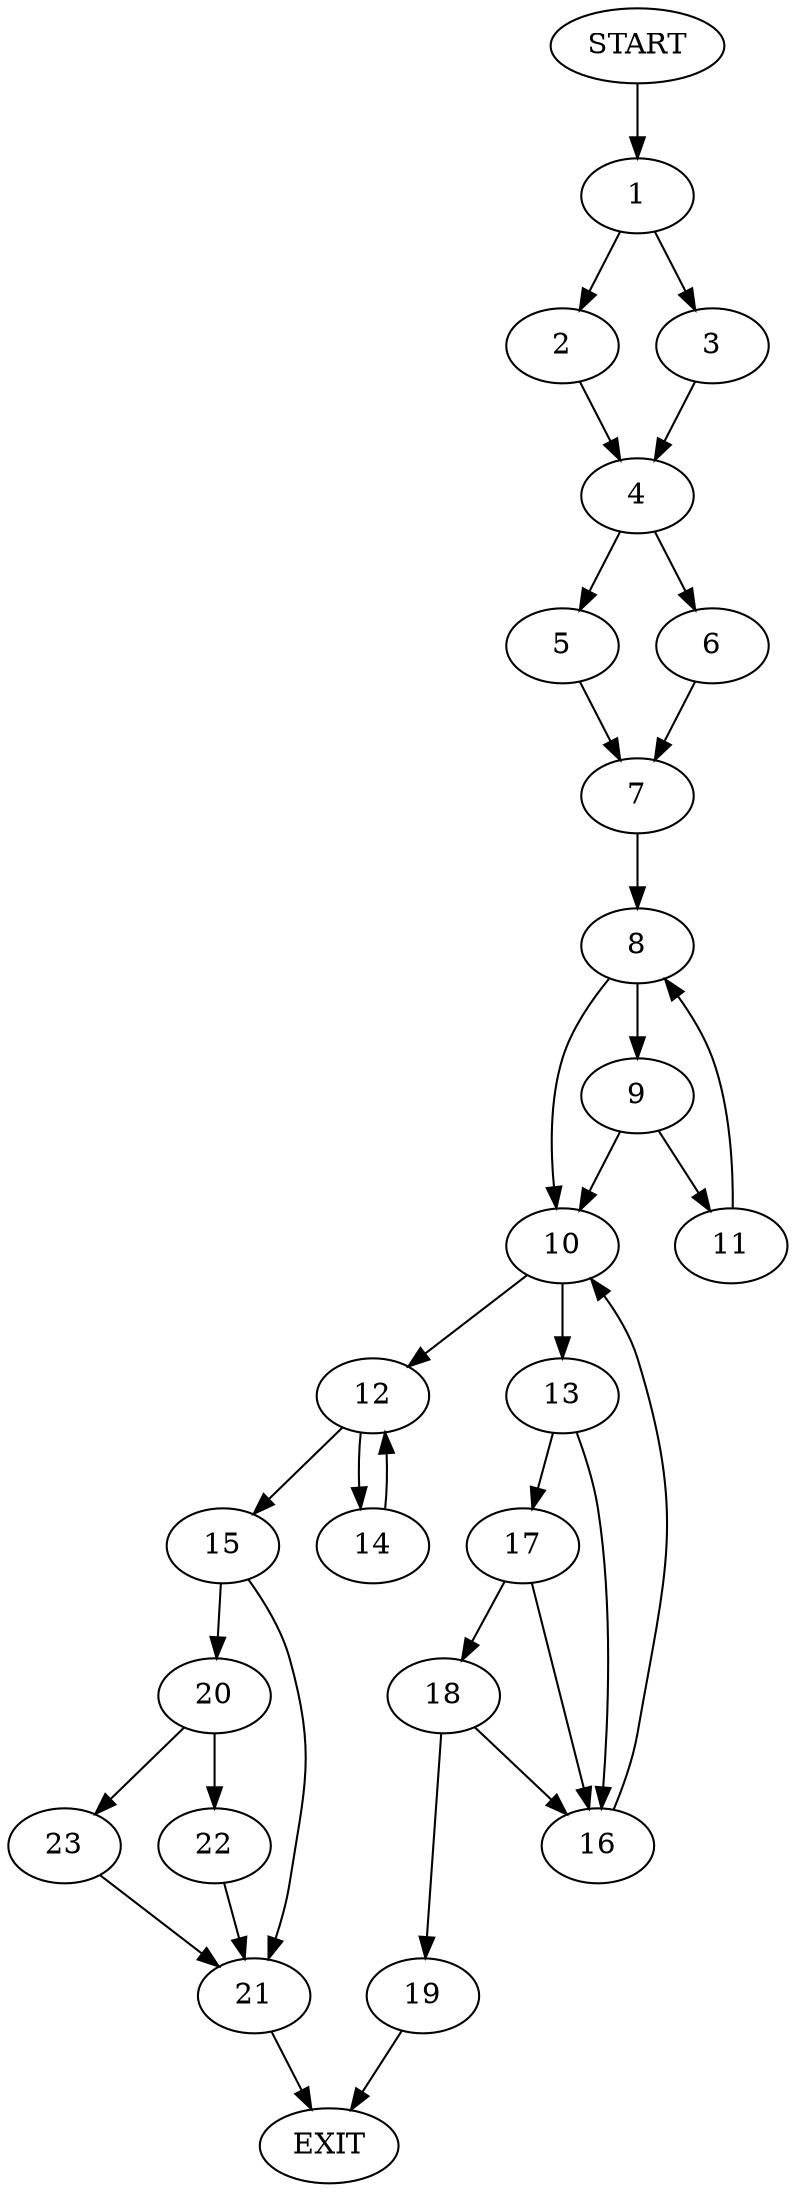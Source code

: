 digraph {
0 [label="START"]
24 [label="EXIT"]
0 -> 1
1 -> 2
1 -> 3
2 -> 4
3 -> 4
4 -> 5
4 -> 6
5 -> 7
6 -> 7
7 -> 8
8 -> 9
8 -> 10
9 -> 10
9 -> 11
10 -> 12
10 -> 13
11 -> 8
12 -> 14
12 -> 15
13 -> 16
13 -> 17
16 -> 10
17 -> 16
17 -> 18
18 -> 16
18 -> 19
19 -> 24
14 -> 12
15 -> 20
15 -> 21
20 -> 22
20 -> 23
21 -> 24
23 -> 21
22 -> 21
}
